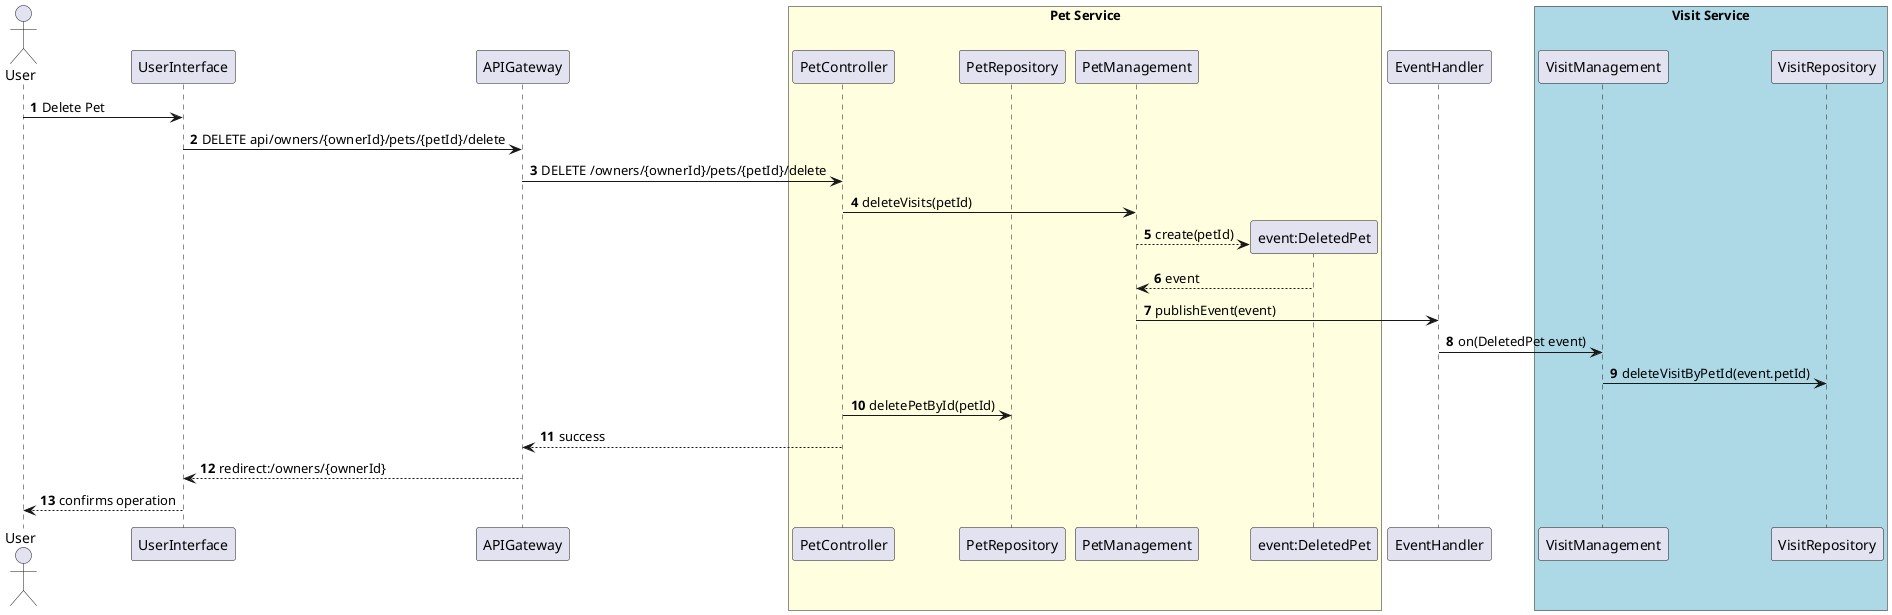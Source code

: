 @startuml
'https://plantuml.com/sequence-diagram

autonumber

actor User
participant UserInterface
participant APIGateway

box "Pet Service" #lightyellow
    participant PetController
    participant PetRepository
    participant PetManagement
    participant "event:DeletedPet"
end box

participant EventHandler

box "Visit Service" #lightblue
    participant VisitManagement
    participant VisitRepository
end box

User -> UserInterface: Delete Pet
UserInterface -> APIGateway : DELETE api/owners/{ownerId}/pets/{petId}/delete
APIGateway -> PetController: DELETE /owners/{ownerId}/pets/{petId}/delete

PetController -> PetManagement: deleteVisits(petId)
PetManagement --> "event:DeletedPet" **: create(petId)
"event:DeletedPet" --> PetManagement: event
PetManagement -> EventHandler: publishEvent(event)

EventHandler -> VisitManagement: on(DeletedPet event)
VisitManagement -> VisitRepository: deleteVisitByPetId(event.petId)

PetController -> PetRepository: deletePetById(petId)
PetController --> APIGateway: success
APIGateway --> UserInterface: redirect:/owners/{ownerId}
UserInterface --> User: confirms operation
@enduml

